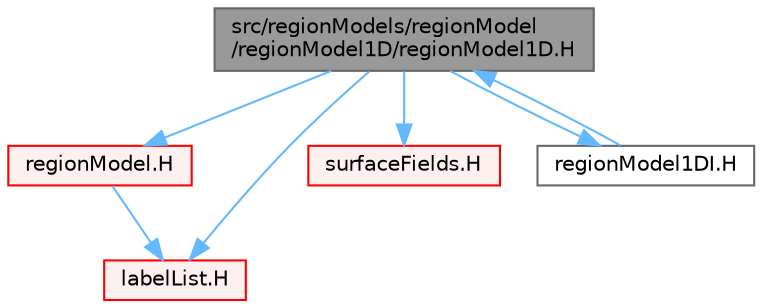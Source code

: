 digraph "src/regionModels/regionModel/regionModel1D/regionModel1D.H"
{
 // LATEX_PDF_SIZE
  bgcolor="transparent";
  edge [fontname=Helvetica,fontsize=10,labelfontname=Helvetica,labelfontsize=10];
  node [fontname=Helvetica,fontsize=10,shape=box,height=0.2,width=0.4];
  Node1 [id="Node000001",label="src/regionModels/regionModel\l/regionModel1D/regionModel1D.H",height=0.2,width=0.4,color="gray40", fillcolor="grey60", style="filled", fontcolor="black",tooltip=" "];
  Node1 -> Node2 [id="edge1_Node000001_Node000002",color="steelblue1",style="solid",tooltip=" "];
  Node2 [id="Node000002",label="regionModel.H",height=0.2,width=0.4,color="red", fillcolor="#FFF0F0", style="filled",URL="$regionModel_8H.html",tooltip=" "];
  Node2 -> Node148 [id="edge2_Node000002_Node000148",color="steelblue1",style="solid",tooltip=" "];
  Node148 [id="Node000148",label="labelList.H",height=0.2,width=0.4,color="red", fillcolor="#FFF0F0", style="filled",URL="$labelList_8H.html",tooltip=" "];
  Node1 -> Node422 [id="edge3_Node000001_Node000422",color="steelblue1",style="solid",tooltip=" "];
  Node422 [id="Node000422",label="surfaceFields.H",height=0.2,width=0.4,color="red", fillcolor="#FFF0F0", style="filled",URL="$surfaceFields_8H.html",tooltip="Foam::surfaceFields."];
  Node1 -> Node148 [id="edge4_Node000001_Node000148",color="steelblue1",style="solid",tooltip=" "];
  Node1 -> Node430 [id="edge5_Node000001_Node000430",color="steelblue1",style="solid",tooltip=" "];
  Node430 [id="Node000430",label="regionModel1DI.H",height=0.2,width=0.4,color="grey40", fillcolor="white", style="filled",URL="$regionModel1DI_8H.html",tooltip=" "];
  Node430 -> Node1 [id="edge6_Node000430_Node000001",color="steelblue1",style="solid",tooltip=" "];
}
